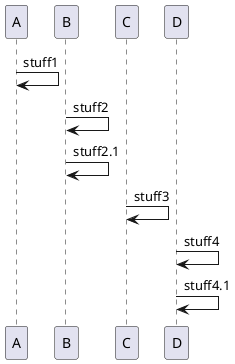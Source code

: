 @startuml
A -> A : stuff1
!startsub BASIC
B -> B : stuff2
B -> B : stuff2.1
!endsub
C -> C : stuff3
!startsub BASIC
D -> D : stuff4
D -> D : stuff4.1
!endsub
@enduml